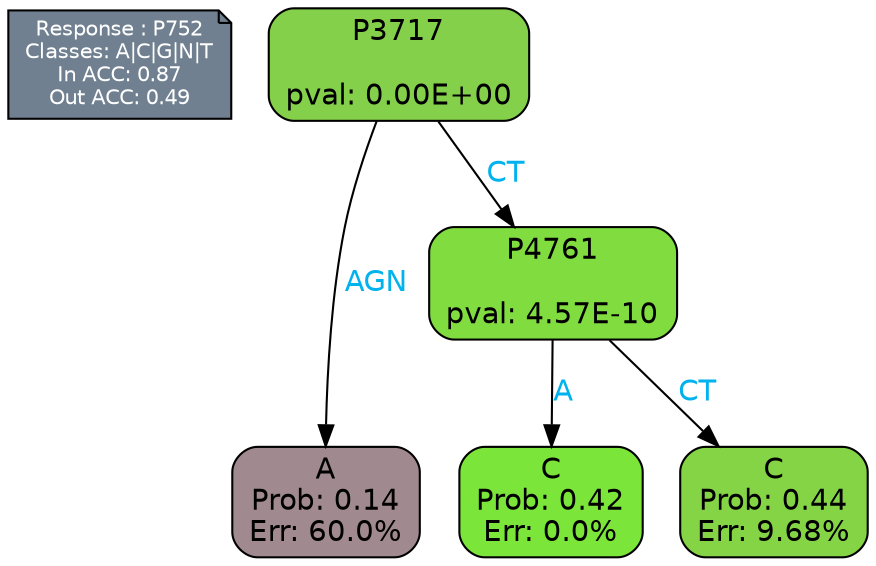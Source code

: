 digraph Tree {
node [shape=box, style="filled, rounded", color="black", fontname=helvetica] ;
graph [ranksep=equally, splines=polylines, bgcolor=transparent, dpi=600] ;
edge [fontname=helvetica] ;
LEGEND [label="Response : P752
Classes: A|C|G|N|T
In ACC: 0.87
Out ACC: 0.49
",shape=note,align=left,style=filled,fillcolor="slategray",fontcolor="white",fontsize=10];1 [label="P3717

pval: 0.00E+00", fillcolor="#84d04a"] ;
2 [label="A
Prob: 0.14
Err: 60.0%", fillcolor="#a0898f"] ;
3 [label="P4761

pval: 4.57E-10", fillcolor="#80dc3f"] ;
4 [label="C
Prob: 0.42
Err: 0.0%", fillcolor="#7be539"] ;
5 [label="C
Prob: 0.44
Err: 9.68%", fillcolor="#85d446"] ;
1 -> 2 [label="AGN",fontcolor=deepskyblue2] ;
1 -> 3 [label="CT",fontcolor=deepskyblue2] ;
3 -> 4 [label="A",fontcolor=deepskyblue2] ;
3 -> 5 [label="CT",fontcolor=deepskyblue2] ;
{rank = same; 2;4;5;}{rank = same; LEGEND;1;}}